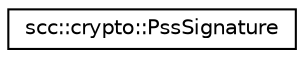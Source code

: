 digraph "Graphical Class Hierarchy"
{
 // LATEX_PDF_SIZE
  edge [fontname="Helvetica",fontsize="10",labelfontname="Helvetica",labelfontsize="10"];
  node [fontname="Helvetica",fontsize="10",shape=record];
  rankdir="LR";
  Node0 [label="scc::crypto::PssSignature",height=0.2,width=0.4,color="black", fillcolor="white", style="filled",URL="$db/d82/classscc_1_1crypto_1_1PssSignature.html",tooltip="RSASSA-PSS https://tools.ietf.org/html/rfc8017#section-8.1 Notes on use in x.509: https://tools...."];
}
